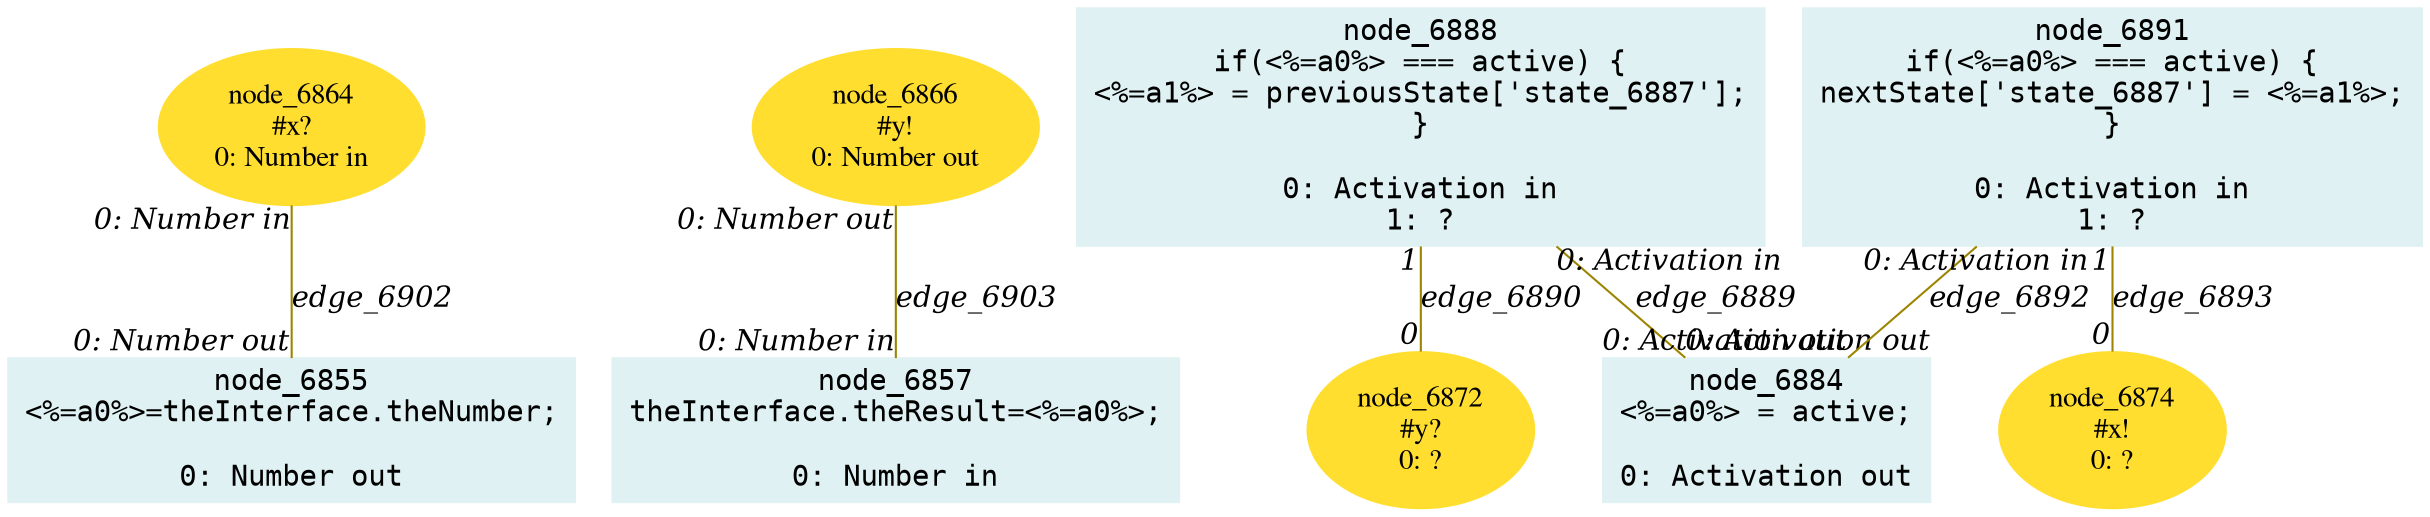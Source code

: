 digraph g{node_6855 [shape="box", style="filled", color="#dff1f2", fontname="Courier", label="node_6855
<%=a0%>=theInterface.theNumber;

0: Number out" ]
node_6857 [shape="box", style="filled", color="#dff1f2", fontname="Courier", label="node_6857
theInterface.theResult=<%=a0%>;

0: Number in" ]
node_6864 [shape="ellipse", style="filled", color="#ffde2f", fontname="Times", label="node_6864
#x?
0: Number in" ]
node_6866 [shape="ellipse", style="filled", color="#ffde2f", fontname="Times", label="node_6866
#y!
0: Number out" ]
node_6872 [shape="ellipse", style="filled", color="#ffde2f", fontname="Times", label="node_6872
#y?
0: ?" ]
node_6874 [shape="ellipse", style="filled", color="#ffde2f", fontname="Times", label="node_6874
#x!
0: ?" ]
node_6884 [shape="box", style="filled", color="#dff1f2", fontname="Courier", label="node_6884
<%=a0%> = active;

0: Activation out" ]
node_6888 [shape="box", style="filled", color="#dff1f2", fontname="Courier", label="node_6888
if(<%=a0%> === active) {
<%=a1%> = previousState['state_6887'];
}

0: Activation in
1: ?" ]
node_6891 [shape="box", style="filled", color="#dff1f2", fontname="Courier", label="node_6891
if(<%=a0%> === active) {
nextState['state_6887'] = <%=a1%>;
}

0: Activation in
1: ?" ]
node_6888 -> node_6884 [dir=none, arrowHead=none, fontname="Times-Italic", arrowsize=1, color="#9d8400", label="edge_6889",  headlabel="0: Activation out", taillabel="0: Activation in" ]
node_6888 -> node_6872 [dir=none, arrowHead=none, fontname="Times-Italic", arrowsize=1, color="#9d8400", label="edge_6890",  headlabel="0", taillabel="1" ]
node_6891 -> node_6884 [dir=none, arrowHead=none, fontname="Times-Italic", arrowsize=1, color="#9d8400", label="edge_6892",  headlabel="0: Activation out", taillabel="0: Activation in" ]
node_6891 -> node_6874 [dir=none, arrowHead=none, fontname="Times-Italic", arrowsize=1, color="#9d8400", label="edge_6893",  headlabel="0", taillabel="1" ]
node_6864 -> node_6855 [dir=none, arrowHead=none, fontname="Times-Italic", arrowsize=1, color="#9d8400", label="edge_6902",  headlabel="0: Number out", taillabel="0: Number in" ]
node_6866 -> node_6857 [dir=none, arrowHead=none, fontname="Times-Italic", arrowsize=1, color="#9d8400", label="edge_6903",  headlabel="0: Number in", taillabel="0: Number out" ]
}